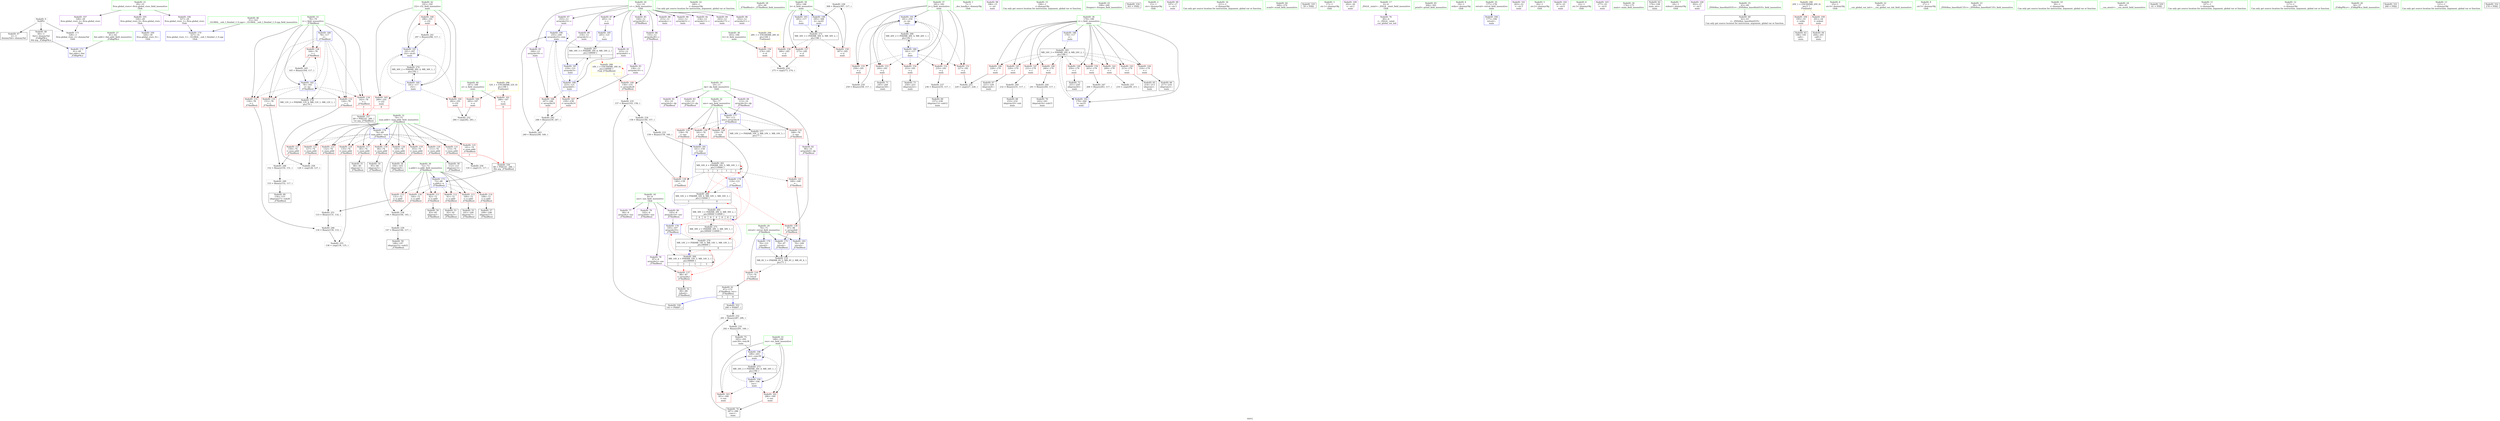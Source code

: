 digraph "SVFG" {
	label="SVFG";

	Node0x5579908708d0 [shape=record,color=grey,label="{NodeID: 0\nNullPtr}"];
	Node0x5579908708d0 -> Node0x557990880a80[style=solid];
	Node0x5579908708d0 -> Node0x557990881ba0[style=solid];
	Node0x5579908708d0 -> Node0x5579908890d0[style=solid];
	Node0x557990889850 [shape=record,color=blue,label="{NodeID: 180\n78\<--117\ni\<--\n_Z7findResii\n}"];
	Node0x557990889850 -> Node0x5579908870c0[style=dashed];
	Node0x557990889850 -> Node0x557990887190[style=dashed];
	Node0x557990889850 -> Node0x557990887260[style=dashed];
	Node0x557990889850 -> Node0x557990887330[style=dashed];
	Node0x557990889850 -> Node0x557990887400[style=dashed];
	Node0x557990889850 -> Node0x5579908899f0[style=dashed];
	Node0x557990889850 -> Node0x55799089f550[style=dashed];
	Node0x557990881460 [shape=record,color=purple,label="{NodeID: 97\n255\<--12\narrayidx23\<--c\nmain\n}"];
	Node0x557990881460 -> Node0x55799088a070[style=solid];
	Node0x55799087efa0 [shape=record,color=green,label="{NodeID: 14\n160\<--1\n\<--dummyObj\nCan only get source location for instruction, argument, global var or function.}"];
	Node0x55799089f050 [shape=record,color=black,label="{NodeID: 277\nMR_10V_2 = PHI(MR_10V_3, MR_10V_1, MR_10V_3, )\npts\{77 \}\n}"];
	Node0x557990884470 [shape=record,color=blue,label="{NodeID: 194\n189\<--194\nres\<--\nmain\n}"];
	Node0x557990884470 -> Node0x557990888920[style=dashed];
	Node0x557990884470 -> Node0x5579908889f0[style=dashed];
	Node0x557990884470 -> Node0x557990884610[style=dashed];
	Node0x557990884470 -> Node0x55799089dc20[style=dashed];
	Node0x557990881000 [shape=record,color=red,label="{NodeID: 111\n82\<--72\n\<--n.addr\n_Z7findResii\n}"];
	Node0x557990881000 -> Node0x557990881d70[style=solid];
	Node0x55799087fa80 [shape=record,color=green,label="{NodeID: 28\n65\<--66\n_Z7findResii\<--_Z7findResii_field_insensitive\n}"];
	Node0x557990886b10 [shape=record,color=red,label="{NodeID: 125\n141\<--74\n\<--num.addr\n_Z7findResii\n|{<s0>3}}"];
	Node0x557990886b10:s0 -> Node0x5579908b2060[style=solid,color=red];
	Node0x5579908805e0 [shape=record,color=green,label="{NodeID: 42\n191\<--192\ni32\<--i32_field_insensitive\nmain\n}"];
	Node0x5579908805e0 -> Node0x557990888ac0[style=solid];
	Node0x5579908805e0 -> Node0x557990888b90[style=solid];
	Node0x5579908805e0 -> Node0x557990888c60[style=solid];
	Node0x5579908805e0 -> Node0x557990884540[style=solid];
	Node0x5579908805e0 -> Node0x5579908846e0[style=solid];
	Node0x557990887670 [shape=record,color=red,label="{NodeID: 139\n140\<--139\n\<--\n_Z7findResii\n}"];
	Node0x557990887670 -> Node0x55799088da10[style=solid];
	Node0x557990882250 [shape=record,color=black,label="{NodeID: 56\n104\<--103\nidxprom9\<--\n_Z7findResii\n}"];
	Node0x55799088dd10 [shape=record,color=grey,label="{NodeID: 236\n308 = Binary(307, 117, )\n}"];
	Node0x55799088dd10 -> Node0x5579908847b0[style=solid];
	Node0x5579908881d0 [shape=record,color=red,label="{NodeID: 153\n244\<--181\n\<--j\nmain\n}"];
	Node0x5579908881d0 -> Node0x557990882e80[style=solid];
	Node0x557990882db0 [shape=record,color=black,label="{NodeID: 70\n242\<--241\nidxprom16\<--sub15\nmain\n}"];
	Node0x5579908b1d60 [shape=record,color=black,label="{NodeID: 333\n290 = PHI(67, )\n}"];
	Node0x5579908b1d60 -> Node0x55799088d710[style=solid];
	Node0x557990885aa0 [shape=record,color=grey,label="{NodeID: 250\n259 = Binary(258, 117, )\n}"];
	Node0x557990885aa0 -> Node0x55799088a140[style=solid];
	Node0x557990888d30 [shape=record,color=red,label="{NodeID: 167\n239\<--238\n\<--arrayidx14\nmain\n}"];
	Node0x557990888d30 -> Node0x55799088e610[style=solid];
	Node0x557990883910 [shape=record,color=purple,label="{NodeID: 84\n113\<--10\narrayidx14\<--dp\n_Z7findResii\n}"];
	Node0x557990883910 -> Node0x5579908895e0[style=solid];
	Node0x55799086fcc0 [shape=record,color=green,label="{NodeID: 1\n7\<--1\n__dso_handle\<--dummyObj\nGlob }"];
	Node0x55799089aef0 [shape=record,color=black,label="{NodeID: 264\nMR_39V_3 = PHI(MR_39V_4, MR_39V_2, )\npts\{90000 110000 \}\n|{|<s1>8|<s2>8|<s3>8|<s4>8|<s5>8|<s6>8|<s7>8}}"];
	Node0x55799089aef0 -> Node0x55799089e620[style=dashed];
	Node0x55799089aef0:s1 -> Node0x5579908874d0[style=dashed,color=red];
	Node0x55799089aef0:s2 -> Node0x5579908875a0[style=dashed,color=red];
	Node0x55799089aef0:s3 -> Node0x557990889510[style=dashed,color=red];
	Node0x55799089aef0:s4 -> Node0x5579908896b0[style=dashed,color=red];
	Node0x55799089aef0:s5 -> Node0x557990899ff0[style=dashed,color=red];
	Node0x55799089aef0:s6 -> Node0x55799089fa50[style=dashed,color=red];
	Node0x55799089aef0:s7 -> Node0x5579908a0760[style=dashed,color=red];
	Node0x557990889920 [shape=record,color=blue,label="{NodeID: 181\n161\<--159\n\<--rem\n_Z7findResii\n}"];
	Node0x557990889920 -> Node0x557990899ff0[style=dashed];
	Node0x557990881530 [shape=record,color=purple,label="{NodeID: 98\n196\<--15\n\<--.str\nmain\n}"];
	Node0x55799087f030 [shape=record,color=green,label="{NodeID: 15\n194\<--1\n\<--dummyObj\nCan only get source location for instruction, argument, global var or function.}"];
	Node0x55799089f550 [shape=record,color=black,label="{NodeID: 278\nMR_12V_2 = PHI(MR_12V_4, MR_12V_1, MR_12V_1, )\npts\{79 \}\n}"];
	Node0x557990884540 [shape=record,color=blue,label="{NodeID: 195\n191\<--117\ni32\<--\nmain\n}"];
	Node0x557990884540 -> Node0x557990888ac0[style=dashed];
	Node0x557990884540 -> Node0x557990888b90[style=dashed];
	Node0x557990884540 -> Node0x557990888c60[style=dashed];
	Node0x557990884540 -> Node0x5579908846e0[style=dashed];
	Node0x557990884540 -> Node0x55799089e120[style=dashed];
	Node0x5579908810d0 [shape=record,color=red,label="{NodeID: 112\n91\<--72\n\<--n.addr\n_Z7findResii\n}"];
	Node0x5579908810d0 -> Node0x557990881fe0[style=solid];
	Node0x55799087fb50 [shape=record,color=green,label="{NodeID: 29\n70\<--71\nretval\<--retval_field_insensitive\n_Z7findResii\n}"];
	Node0x55799087fb50 -> Node0x557990880f30[style=solid];
	Node0x55799087fb50 -> Node0x557990889440[style=solid];
	Node0x55799087fb50 -> Node0x557990889780[style=solid];
	Node0x55799087fb50 -> Node0x557990889ac0[style=solid];
	Node0x557990886be0 [shape=record,color=red,label="{NodeID: 126\n145\<--74\n\<--num.addr\n_Z7findResii\n}"];
	Node0x557990886be0 -> Node0x55799088e010[style=solid];
	Node0x5579908806b0 [shape=record,color=green,label="{NodeID: 43\n199\<--200\nfreopen\<--freopen_field_insensitive\n}"];
	Node0x557990887740 [shape=record,color=red,label="{NodeID: 140\n156\<--155\n\<--arrayidx28\n_Z7findResii\n}"];
	Node0x557990887740 -> Node0x55799088db90[style=solid];
	Node0x557990882320 [shape=record,color=black,label="{NodeID: 57\n109\<--108\nidxprom11\<--\n_Z7findResii\n}"];
	Node0x55799088de90 [shape=record,color=grey,label="{NodeID: 237\n236 = Binary(235, 117, )\n}"];
	Node0x55799088de90 -> Node0x557990882ce0[style=solid];
	Node0x5579908882a0 [shape=record,color=red,label="{NodeID: 154\n253\<--181\n\<--j\nmain\n}"];
	Node0x5579908882a0 -> Node0x557990883020[style=solid];
	Node0x557990882e80 [shape=record,color=black,label="{NodeID: 71\n245\<--244\nidxprom18\<--\nmain\n}"];
	Node0x5579908b1ec0 [shape=record,color=black,label="{NodeID: 334\n303 = PHI()\n}"];
	Node0x557990885c20 [shape=record,color=grey,label="{NodeID: 251\n133 = Binary(131, 132, )\n}"];
	Node0x557990885c20 -> Node0x5579908854a0[style=solid];
	Node0x557990888e00 [shape=record,color=red,label="{NodeID: 168\n247\<--246\n\<--arrayidx19\nmain\n}"];
	Node0x557990888e00 -> Node0x55799088e610[style=solid];
	Node0x5579908839e0 [shape=record,color=purple,label="{NodeID: 85\n149\<--12\narrayidx24\<--c\n_Z7findResii\n}"];
	Node0x557990878590 [shape=record,color=green,label="{NodeID: 2\n15\<--1\n.str\<--dummyObj\nGlob }"];
	Node0x55799089b420 [shape=record,color=black,label="{NodeID: 265\nMR_24V_3 = PHI(MR_24V_4, MR_24V_2, )\npts\{180 \}\n}"];
	Node0x55799089b420 -> Node0x5579908878e0[style=dashed];
	Node0x55799089b420 -> Node0x5579908879b0[style=dashed];
	Node0x55799089b420 -> Node0x557990887a80[style=dashed];
	Node0x55799089b420 -> Node0x557990887b50[style=dashed];
	Node0x55799089b420 -> Node0x557990887c20[style=dashed];
	Node0x55799089b420 -> Node0x557990887cf0[style=dashed];
	Node0x55799089b420 -> Node0x557990887dc0[style=dashed];
	Node0x55799089b420 -> Node0x557990887e90[style=dashed];
	Node0x55799089b420 -> Node0x557990887f60[style=dashed];
	Node0x55799089b420 -> Node0x5579908842d0[style=dashed];
	Node0x5579908899f0 [shape=record,color=blue,label="{NodeID: 182\n78\<--165\ni\<--inc\n_Z7findResii\n}"];
	Node0x5579908899f0 -> Node0x5579908870c0[style=dashed];
	Node0x5579908899f0 -> Node0x557990887190[style=dashed];
	Node0x5579908899f0 -> Node0x557990887260[style=dashed];
	Node0x5579908899f0 -> Node0x557990887330[style=dashed];
	Node0x5579908899f0 -> Node0x557990887400[style=dashed];
	Node0x5579908899f0 -> Node0x5579908899f0[style=dashed];
	Node0x5579908899f0 -> Node0x55799089f550[style=dashed];
	Node0x557990881600 [shape=record,color=purple,label="{NodeID: 99\n197\<--17\n\<--.str.1\nmain\n}"];
	Node0x55799087f0c0 [shape=record,color=green,label="{NodeID: 16\n211\<--1\n\<--dummyObj\nCan only get source location for instruction, argument, global var or function.}"];
	Node0x55799089fa50 [shape=record,color=black,label="{NodeID: 279\nMR_14V_2 = PHI(MR_14V_4, MR_14V_1, MR_14V_3, )\npts\{90000 \}\n|{<s0>3|<s1>8}}"];
	Node0x55799089fa50:s0 -> Node0x557990899af0[style=dashed,color=blue];
	Node0x55799089fa50:s1 -> Node0x55799089aef0[style=dashed,color=blue];
	Node0x557990884610 [shape=record,color=blue,label="{NodeID: 196\n189\<--293\nres\<--conv39\nmain\n}"];
	Node0x557990884610 -> Node0x557990888920[style=dashed];
	Node0x557990884610 -> Node0x5579908889f0[style=dashed];
	Node0x557990884610 -> Node0x557990884610[style=dashed];
	Node0x557990884610 -> Node0x55799089dc20[style=dashed];
	Node0x5579908811a0 [shape=record,color=red,label="{NodeID: 113\n100\<--72\n\<--n.addr\n_Z7findResii\n}"];
	Node0x5579908811a0 -> Node0x557990882180[style=solid];
	Node0x55799087fc20 [shape=record,color=green,label="{NodeID: 30\n72\<--73\nn.addr\<--n.addr_field_insensitive\n_Z7findResii\n}"];
	Node0x55799087fc20 -> Node0x557990881000[style=solid];
	Node0x55799087fc20 -> Node0x5579908810d0[style=solid];
	Node0x55799087fc20 -> Node0x5579908811a0[style=solid];
	Node0x55799087fc20 -> Node0x557990881270[style=solid];
	Node0x55799087fc20 -> Node0x5579908862f0[style=solid];
	Node0x55799087fc20 -> Node0x5579908863c0[style=solid];
	Node0x55799087fc20 -> Node0x5579908892a0[style=solid];
	Node0x557990886cb0 [shape=record,color=red,label="{NodeID: 127\n150\<--74\n\<--num.addr\n_Z7findResii\n}"];
	Node0x557990886cb0 -> Node0x5579908857a0[style=solid];
	Node0x557990880780 [shape=record,color=green,label="{NodeID: 44\n269\<--270\nscanf\<--scanf_field_insensitive\n}"];
	Node0x557990887810 [shape=record,color=red,label="{NodeID: 141\n169\<--168\n\<--\n_Z7findResii\n}"];
	Node0x557990887810 -> Node0x557990889ac0[style=solid];
	Node0x5579908823f0 [shape=record,color=black,label="{NodeID: 58\n112\<--111\nidxprom13\<--\n_Z7findResii\n}"];
	Node0x55799088e010 [shape=record,color=grey,label="{NodeID: 238\n146 = Binary(144, 145, )\n}"];
	Node0x55799088e010 -> Node0x55799088e190[style=solid];
	Node0x557990888370 [shape=record,color=red,label="{NodeID: 155\n258\<--181\n\<--j\nmain\n}"];
	Node0x557990888370 -> Node0x557990885aa0[style=solid];
	Node0x557990882f50 [shape=record,color=black,label="{NodeID: 72\n251\<--250\nidxprom20\<--\nmain\n}"];
	Node0x5579908b1f90 [shape=record,color=black,label="{NodeID: 335\n59 = PHI()\n}"];
	Node0x557990885da0 [shape=record,color=grey,label="{NodeID: 252\n284 = cmp(282, 283, )\n}"];
	Node0x557990888ed0 [shape=record,color=blue,label="{NodeID: 169\n326\<--30\nllvm.global_ctors_0\<--\nGlob }"];
	Node0x557990883ab0 [shape=record,color=purple,label="{NodeID: 86\n155\<--12\narrayidx28\<--c\n_Z7findResii\n}"];
	Node0x557990883ab0 -> Node0x557990887740[style=solid];
	Node0x5579908786b0 [shape=record,color=green,label="{NodeID: 3\n17\<--1\n.str.1\<--dummyObj\nGlob }"];
	Node0x55799089b920 [shape=record,color=black,label="{NodeID: 266\nMR_26V_2 = PHI(MR_26V_4, MR_26V_1, )\npts\{182 \}\n}"];
	Node0x55799089b920 -> Node0x557990889fa0[style=dashed];
	Node0x557990889ac0 [shape=record,color=blue,label="{NodeID: 183\n70\<--169\nretval\<--\n_Z7findResii\n}"];
	Node0x557990889ac0 -> Node0x55799089eb50[style=dashed];
	Node0x5579908816d0 [shape=record,color=purple,label="{NodeID: 100\n202\<--20\n\<--.str.2\nmain\n}"];
	Node0x55799087f190 [shape=record,color=green,label="{NodeID: 17\n4\<--6\n_ZStL8__ioinit\<--_ZStL8__ioinit_field_insensitive\nGlob }"];
	Node0x55799087f190 -> Node0x557990883290[style=solid];
	Node0x5579908a0760 [shape=record,color=black,label="{NodeID: 280\nMR_16V_2 = PHI(MR_16V_4, MR_16V_1, MR_16V_3, )\npts\{110000 \}\n|{<s0>3|<s1>8}}"];
	Node0x5579908a0760:s0 -> Node0x557990889920[style=dashed,color=blue];
	Node0x5579908a0760:s1 -> Node0x55799089aef0[style=dashed,color=blue];
	Node0x5579908846e0 [shape=record,color=blue,label="{NodeID: 197\n191\<--297\ni32\<--inc41\nmain\n}"];
	Node0x5579908846e0 -> Node0x557990888ac0[style=dashed];
	Node0x5579908846e0 -> Node0x557990888b90[style=dashed];
	Node0x5579908846e0 -> Node0x557990888c60[style=dashed];
	Node0x5579908846e0 -> Node0x5579908846e0[style=dashed];
	Node0x5579908846e0 -> Node0x55799089e120[style=dashed];
	Node0x557990881270 [shape=record,color=red,label="{NodeID: 114\n108\<--72\n\<--n.addr\n_Z7findResii\n}"];
	Node0x557990881270 -> Node0x557990882320[style=solid];
	Node0x55799087fcf0 [shape=record,color=green,label="{NodeID: 31\n74\<--75\nnum.addr\<--num.addr_field_insensitive\n_Z7findResii\n}"];
	Node0x55799087fcf0 -> Node0x557990886490[style=solid];
	Node0x55799087fcf0 -> Node0x557990886560[style=solid];
	Node0x55799087fcf0 -> Node0x557990886630[style=solid];
	Node0x55799087fcf0 -> Node0x557990886700[style=solid];
	Node0x55799087fcf0 -> Node0x5579908867d0[style=solid];
	Node0x55799087fcf0 -> Node0x5579908868a0[style=solid];
	Node0x55799087fcf0 -> Node0x557990886970[style=solid];
	Node0x55799087fcf0 -> Node0x557990886a40[style=solid];
	Node0x55799087fcf0 -> Node0x557990886b10[style=solid];
	Node0x55799087fcf0 -> Node0x557990886be0[style=solid];
	Node0x55799087fcf0 -> Node0x557990886cb0[style=solid];
	Node0x55799087fcf0 -> Node0x557990889370[style=solid];
	Node0x5579908a1e50 [shape=record,color=yellow,style=double,label="{NodeID: 294\n28V_1 = ENCHI(MR_28V_0)\npts\{184 \}\nFun[main]}"];
	Node0x5579908a1e50 -> Node0x557990888440[style=dashed];
	Node0x557990886d80 [shape=record,color=red,label="{NodeID: 128\n119\<--76\n\<--ans\n_Z7findResii\n}"];
	Node0x557990886d80 -> Node0x5579908896b0[style=solid];
	Node0x557990880880 [shape=record,color=green,label="{NodeID: 45\n304\<--305\nprintf\<--printf_field_insensitive\n}"];
	Node0x5579908878e0 [shape=record,color=red,label="{NodeID: 142\n209\<--179\n\<--i\nmain\n}"];
	Node0x5579908878e0 -> Node0x557990890ca0[style=solid];
	Node0x5579908824c0 [shape=record,color=black,label="{NodeID: 59\n148\<--147\nidxprom23\<--sub22\n_Z7findResii\n}"];
	Node0x55799088e190 [shape=record,color=grey,label="{NodeID: 239\n147 = Binary(146, 117, )\n}"];
	Node0x55799088e190 -> Node0x5579908824c0[style=solid];
	Node0x557990888440 [shape=record,color=red,label="{NodeID: 156\n274\<--183\n\<--tt\nmain\n}"];
	Node0x557990888440 -> Node0x5579908860a0[style=solid];
	Node0x557990883020 [shape=record,color=black,label="{NodeID: 73\n254\<--253\nidxprom22\<--\nmain\n}"];
	Node0x5579908b2060 [shape=record,color=black,label="{NodeID: 336\n68 = PHI(141, 288, )\n0th arg _Z7findResii }"];
	Node0x5579908b2060 -> Node0x5579908892a0[style=solid];
	Node0x557990885f20 [shape=record,color=grey,label="{NodeID: 253\n229 = cmp(227, 228, )\n}"];
	Node0x557990888fd0 [shape=record,color=blue,label="{NodeID: 170\n327\<--31\nllvm.global_ctors_1\<--_GLOBAL__sub_I_Dembel_2_0.cpp\nGlob }"];
	Node0x557990883b80 [shape=record,color=purple,label="{NodeID: 87\n205\<--12\n\<--c\nmain\n}"];
	Node0x557990883b80 -> Node0x557990889c60[style=solid];
	Node0x55799086f8d0 [shape=record,color=green,label="{NodeID: 4\n19\<--1\nstdin\<--dummyObj\nGlob }"];
	Node0x55799089be20 [shape=record,color=black,label="{NodeID: 267\nMR_18V_3 = PHI(MR_18V_6, MR_18V_2, )\npts\{140000 \}\n|{|<s1>8}}"];
	Node0x55799089be20 -> Node0x557990889e00[style=dashed];
	Node0x55799089be20:s1 -> Node0x5579908a19c0[style=dashed,color=red];
	Node0x557990889b90 [shape=record,color=blue,label="{NodeID: 184\n177\<--194\nretval\<--\nmain\n}"];
	Node0x5579908817a0 [shape=record,color=purple,label="{NodeID: 101\n203\<--22\n\<--.str.3\nmain\n}"];
	Node0x55799087f260 [shape=record,color=green,label="{NodeID: 18\n8\<--9\nuse\<--use_field_insensitive\nGlob }"];
	Node0x55799087f260 -> Node0x557990883360[style=solid];
	Node0x55799087f260 -> Node0x557990883430[style=solid];
	Node0x55799087f260 -> Node0x557990883500[style=solid];
	Node0x55799087f260 -> Node0x5579908835d0[style=solid];
	Node0x5579908847b0 [shape=record,color=blue,label="{NodeID: 198\n185\<--308\nii\<--inc45\nmain\n}"];
	Node0x5579908847b0 -> Node0x55799089d720[style=dashed];
	Node0x5579908862f0 [shape=record,color=red,label="{NodeID: 115\n131\<--72\n\<--n.addr\n_Z7findResii\n}"];
	Node0x5579908862f0 -> Node0x557990885c20[style=solid];
	Node0x55799087fdc0 [shape=record,color=green,label="{NodeID: 32\n76\<--77\nans\<--ans_field_insensitive\n_Z7findResii\n}"];
	Node0x55799087fdc0 -> Node0x557990886d80[style=solid];
	Node0x55799087fdc0 -> Node0x557990886e50[style=solid];
	Node0x55799087fdc0 -> Node0x557990886f20[style=solid];
	Node0x55799087fdc0 -> Node0x557990886ff0[style=solid];
	Node0x55799087fdc0 -> Node0x5579908895e0[style=solid];
	Node0x557990886e50 [shape=record,color=red,label="{NodeID: 129\n139\<--76\n\<--ans\n_Z7findResii\n}"];
	Node0x557990886e50 -> Node0x557990887670[style=solid];
	Node0x557990880980 [shape=record,color=green,label="{NodeID: 46\n31\<--322\n_GLOBAL__sub_I_Dembel_2_0.cpp\<--_GLOBAL__sub_I_Dembel_2_0.cpp_field_insensitive\n}"];
	Node0x557990880980 -> Node0x557990888fd0[style=solid];
	Node0x5579908879b0 [shape=record,color=red,label="{NodeID: 143\n213\<--179\n\<--i\nmain\n}"];
	Node0x5579908879b0 -> Node0x5579908829a0[style=solid];
	Node0x557990882590 [shape=record,color=black,label="{NodeID: 60\n154\<--153\nidxprom27\<--sub26\n_Z7findResii\n}"];
	Node0x55799088e310 [shape=record,color=grey,label="{NodeID: 240\n232 = Binary(231, 117, )\n}"];
	Node0x55799088e310 -> Node0x557990882c10[style=solid];
	Node0x557990888510 [shape=record,color=red,label="{NodeID: 157\n273\<--185\n\<--ii\nmain\n}"];
	Node0x557990888510 -> Node0x5579908860a0[style=solid];
	Node0x5579908830f0 [shape=record,color=black,label="{NodeID: 74\n287\<--286\nconv\<--\nmain\n}"];
	Node0x5579908830f0 -> Node0x55799088d710[style=solid];
	Node0x5579908b22d0 [shape=record,color=black,label="{NodeID: 337\n69 = PHI(142, 289, )\n1st arg _Z7findResii }"];
	Node0x5579908b22d0 -> Node0x557990889370[style=solid];
	Node0x5579908860a0 [shape=record,color=grey,label="{NodeID: 254\n275 = cmp(273, 274, )\n}"];
	Node0x5579908890d0 [shape=record,color=blue, style = dotted,label="{NodeID: 171\n328\<--3\nllvm.global_ctors_2\<--dummyVal\nGlob }"];
	Node0x557990883c50 [shape=record,color=purple,label="{NodeID: 88\n215\<--12\narrayidx\<--c\nmain\n}"];
	Node0x55799086f960 [shape=record,color=green,label="{NodeID: 5\n20\<--1\n.str.2\<--dummyObj\nGlob }"];
	Node0x557990889c60 [shape=record,color=blue,label="{NodeID: 185\n205\<--121\n\<--\nmain\n}"];
	Node0x557990889c60 -> Node0x55799089be20[style=dashed];
	Node0x557990881870 [shape=record,color=purple,label="{NodeID: 102\n267\<--25\n\<--.str.4\nmain\n}"];
	Node0x55799087f330 [shape=record,color=green,label="{NodeID: 19\n10\<--11\ndp\<--dp_field_insensitive\nGlob }"];
	Node0x55799087f330 -> Node0x5579908836a0[style=solid];
	Node0x55799087f330 -> Node0x557990883770[style=solid];
	Node0x55799087f330 -> Node0x557990883840[style=solid];
	Node0x55799087f330 -> Node0x557990883910[style=solid];
	Node0x5579908863c0 [shape=record,color=red,label="{NodeID: 116\n144\<--72\n\<--n.addr\n_Z7findResii\n}"];
	Node0x5579908863c0 -> Node0x55799088e010[style=solid];
	Node0x55799087fe90 [shape=record,color=green,label="{NodeID: 33\n78\<--79\ni\<--i_field_insensitive\n_Z7findResii\n}"];
	Node0x55799087fe90 -> Node0x5579908870c0[style=solid];
	Node0x55799087fe90 -> Node0x557990887190[style=solid];
	Node0x55799087fe90 -> Node0x557990887260[style=solid];
	Node0x55799087fe90 -> Node0x557990887330[style=solid];
	Node0x55799087fe90 -> Node0x557990887400[style=solid];
	Node0x55799087fe90 -> Node0x557990889850[style=solid];
	Node0x55799087fe90 -> Node0x5579908899f0[style=solid];
	Node0x5579908a2010 [shape=record,color=yellow,style=double,label="{NodeID: 296\n32V_1 = ENCHI(MR_32V_0)\npts\{188 \}\nFun[main]}"];
	Node0x5579908a2010 -> Node0x557990888780[style=dashed];
	Node0x5579908a2010 -> Node0x557990888850[style=dashed];
	Node0x557990886f20 [shape=record,color=red,label="{NodeID: 130\n161\<--76\n\<--ans\n_Z7findResii\n}"];
	Node0x557990886f20 -> Node0x557990889920[style=solid];
	Node0x557990880a80 [shape=record,color=black,label="{NodeID: 47\n2\<--3\ndummyVal\<--dummyVal\n}"];
	Node0x557990887a80 [shape=record,color=red,label="{NodeID: 144\n216\<--179\n\<--i\nmain\n}"];
	Node0x557990887a80 -> Node0x557990882a70[style=solid];
	Node0x557990882660 [shape=record,color=black,label="{NodeID: 61\n67\<--172\n_Z7findResii_ret\<--\n_Z7findResii\n|{<s0>3|<s1>8}}"];
	Node0x557990882660:s0 -> Node0x5579908b19d0[style=solid,color=blue];
	Node0x557990882660:s1 -> Node0x5579908b1d60[style=solid,color=blue];
	Node0x55799088e490 [shape=record,color=grey,label="{NodeID: 241\n297 = Binary(296, 117, )\n}"];
	Node0x55799088e490 -> Node0x5579908846e0[style=solid];
	Node0x5579908885e0 [shape=record,color=red,label="{NodeID: 158\n300\<--185\n\<--ii\nmain\n}"];
	Node0x5579908831c0 [shape=record,color=black,label="{NodeID: 75\n293\<--292\nconv39\<--rem38\nmain\n}"];
	Node0x5579908831c0 -> Node0x557990884610[style=solid];
	Node0x557990886220 [shape=record,color=grey,label="{NodeID: 255\n136 = cmp(134, 135, )\n}"];
	Node0x5579908891d0 [shape=record,color=blue,label="{NodeID: 172\n61\<--60\nfmt.addr\<--fmt\n_Z3dbgPKcz\n}"];
	Node0x557990883d20 [shape=record,color=purple,label="{NodeID: 89\n218\<--12\narrayidx3\<--c\nmain\n}"];
	Node0x557990883d20 -> Node0x557990889e00[style=solid];
	Node0x55799087e6b0 [shape=record,color=green,label="{NodeID: 6\n22\<--1\n.str.3\<--dummyObj\nGlob }"];
	Node0x557990889d30 [shape=record,color=blue,label="{NodeID: 186\n179\<--117\ni\<--\nmain\n}"];
	Node0x557990889d30 -> Node0x55799089b420[style=dashed];
	Node0x557990881940 [shape=record,color=purple,label="{NodeID: 103\n277\<--25\n\<--.str.4\nmain\n}"];
	Node0x55799087f400 [shape=record,color=green,label="{NodeID: 20\n12\<--14\nc\<--c_field_insensitive\nGlob }"];
	Node0x55799087f400 -> Node0x5579908839e0[style=solid];
	Node0x55799087f400 -> Node0x557990883ab0[style=solid];
	Node0x55799087f400 -> Node0x557990883b80[style=solid];
	Node0x55799087f400 -> Node0x557990883c50[style=solid];
	Node0x55799087f400 -> Node0x557990883d20[style=solid];
	Node0x55799087f400 -> Node0x557990883df0[style=solid];
	Node0x55799087f400 -> Node0x557990883ec0[style=solid];
	Node0x55799087f400 -> Node0x557990883f90[style=solid];
	Node0x55799087f400 -> Node0x557990884060[style=solid];
	Node0x55799087f400 -> Node0x557990884130[style=solid];
	Node0x55799087f400 -> Node0x557990884200[style=solid];
	Node0x55799087f400 -> Node0x557990881390[style=solid];
	Node0x55799087f400 -> Node0x557990881460[style=solid];
	Node0x557990886490 [shape=record,color=red,label="{NodeID: 117\n85\<--74\n\<--num.addr\n_Z7findResii\n}"];
	Node0x557990886490 -> Node0x557990881e40[style=solid];
	Node0x55799087ff60 [shape=record,color=green,label="{NodeID: 34\n174\<--175\nmain\<--main_field_insensitive\n}"];
	Node0x557990886ff0 [shape=record,color=red,label="{NodeID: 131\n168\<--76\n\<--ans\n_Z7findResii\n}"];
	Node0x557990886ff0 -> Node0x557990887810[style=solid];
	Node0x557990881ba0 [shape=record,color=black,label="{NodeID: 48\n60\<--3\nfmt\<--dummyVal\n_Z3dbgPKcz\n0th arg _Z3dbgPKcz }"];
	Node0x557990881ba0 -> Node0x5579908891d0[style=solid];
	Node0x557990887b50 [shape=record,color=red,label="{NodeID: 145\n220\<--179\n\<--i\nmain\n}"];
	Node0x557990887b50 -> Node0x557990882b40[style=solid];
	Node0x557990882730 [shape=record,color=black,label="{NodeID: 62\n176\<--194\nmain_ret\<--\nmain\n}"];
	Node0x55799088e610 [shape=record,color=grey,label="{NodeID: 242\n248 = Binary(239, 247, )\n}"];
	Node0x55799088e610 -> Node0x55799088e790[style=solid];
	Node0x5579908886b0 [shape=record,color=red,label="{NodeID: 159\n307\<--185\n\<--ii\nmain\n}"];
	Node0x5579908886b0 -> Node0x55799088dd10[style=solid];
	Node0x557990883290 [shape=record,color=purple,label="{NodeID: 76\n40\<--4\n\<--_ZStL8__ioinit\n__cxx_global_var_init\n}"];
	Node0x557990890b20 [shape=record,color=grey,label="{NodeID: 256\n116 = cmp(115, 117, )\n}"];
	Node0x5579908892a0 [shape=record,color=blue,label="{NodeID: 173\n72\<--68\nn.addr\<--n\n_Z7findResii\n}"];
	Node0x5579908892a0 -> Node0x557990881000[style=dashed];
	Node0x5579908892a0 -> Node0x5579908810d0[style=dashed];
	Node0x5579908892a0 -> Node0x5579908811a0[style=dashed];
	Node0x5579908892a0 -> Node0x557990881270[style=dashed];
	Node0x5579908892a0 -> Node0x5579908862f0[style=dashed];
	Node0x5579908892a0 -> Node0x5579908863c0[style=dashed];
	Node0x557990883df0 [shape=record,color=purple,label="{NodeID: 90\n222\<--12\narrayidx5\<--c\nmain\n}"];
	Node0x55799087e740 [shape=record,color=green,label="{NodeID: 7\n24\<--1\nstdout\<--dummyObj\nGlob }"];
	Node0x557990889e00 [shape=record,color=blue,label="{NodeID: 187\n218\<--121\narrayidx3\<--\nmain\n}"];
	Node0x557990889e00 -> Node0x557990889ed0[style=dashed];
	Node0x557990881a10 [shape=record,color=purple,label="{NodeID: 104\n302\<--27\n\<--.str.5\nmain\n}"];
	Node0x55799087f4d0 [shape=record,color=green,label="{NodeID: 21\n29\<--33\nllvm.global_ctors\<--llvm.global_ctors_field_insensitive\nGlob }"];
	Node0x55799087f4d0 -> Node0x557990881ae0[style=solid];
	Node0x55799087f4d0 -> Node0x557990880b90[style=solid];
	Node0x55799087f4d0 -> Node0x557990880c90[style=solid];
	Node0x557990886560 [shape=record,color=red,label="{NodeID: 118\n94\<--74\n\<--num.addr\n_Z7findResii\n}"];
	Node0x557990886560 -> Node0x5579908820b0[style=solid];
	Node0x557990880030 [shape=record,color=green,label="{NodeID: 35\n177\<--178\nretval\<--retval_field_insensitive\nmain\n}"];
	Node0x557990880030 -> Node0x557990889b90[style=solid];
	Node0x5579908870c0 [shape=record,color=red,label="{NodeID: 132\n126\<--78\n\<--i\n_Z7findResii\n}"];
	Node0x5579908870c0 -> Node0x557990890e20[style=solid];
	Node0x557990881c70 [shape=record,color=black,label="{NodeID: 49\n42\<--43\n\<--_ZNSt8ios_base4InitD1Ev\nCan only get source location for instruction, argument, global var or function.}"];
	Node0x557990887c20 [shape=record,color=red,label="{NodeID: 146\n228\<--179\n\<--i\nmain\n}"];
	Node0x557990887c20 -> Node0x557990885f20[style=solid];
	Node0x557990882800 [shape=record,color=black,label="{NodeID: 63\n198\<--195\ncall\<--\nmain\n}"];
	Node0x55799088e790 [shape=record,color=grey,label="{NodeID: 243\n249 = Binary(248, 160, )\n}"];
	Node0x55799088e790 -> Node0x55799088a070[style=solid];
	Node0x557990888780 [shape=record,color=red,label="{NodeID: 160\n283\<--187\n\<--n\nmain\n}"];
	Node0x557990888780 -> Node0x557990885da0[style=solid];
	Node0x557990883360 [shape=record,color=purple,label="{NodeID: 77\n84\<--8\narrayidx\<--use\n_Z7findResii\n}"];
	Node0x557990890ca0 [shape=record,color=grey,label="{NodeID: 257\n210 = cmp(209, 211, )\n}"];
	Node0x557990889370 [shape=record,color=blue,label="{NodeID: 174\n74\<--69\nnum.addr\<--num\n_Z7findResii\n}"];
	Node0x557990889370 -> Node0x557990886490[style=dashed];
	Node0x557990889370 -> Node0x557990886560[style=dashed];
	Node0x557990889370 -> Node0x557990886630[style=dashed];
	Node0x557990889370 -> Node0x557990886700[style=dashed];
	Node0x557990889370 -> Node0x5579908867d0[style=dashed];
	Node0x557990889370 -> Node0x5579908868a0[style=dashed];
	Node0x557990889370 -> Node0x557990886970[style=dashed];
	Node0x557990889370 -> Node0x557990886a40[style=dashed];
	Node0x557990889370 -> Node0x557990886b10[style=dashed];
	Node0x557990889370 -> Node0x557990886be0[style=dashed];
	Node0x557990889370 -> Node0x557990886cb0[style=dashed];
	Node0x557990883ec0 [shape=record,color=purple,label="{NodeID: 91\n223\<--12\narrayidx6\<--c\nmain\n}"];
	Node0x557990883ec0 -> Node0x557990889ed0[style=solid];
	Node0x557990870a20 [shape=record,color=green,label="{NodeID: 8\n25\<--1\n.str.4\<--dummyObj\nGlob }"];
	Node0x557990889ed0 [shape=record,color=blue,label="{NodeID: 188\n223\<--121\narrayidx6\<--\nmain\n}"];
	Node0x557990889ed0 -> Node0x557990888d30[style=dashed];
	Node0x557990889ed0 -> Node0x557990888e00[style=dashed];
	Node0x557990889ed0 -> Node0x55799088a070[style=dashed];
	Node0x557990889ed0 -> Node0x55799089be20[style=dashed];
	Node0x557990881ae0 [shape=record,color=purple,label="{NodeID: 105\n326\<--29\nllvm.global_ctors_0\<--llvm.global_ctors\nGlob }"];
	Node0x557990881ae0 -> Node0x557990888ed0[style=solid];
	Node0x55799087f5a0 [shape=record,color=green,label="{NodeID: 22\n34\<--35\n__cxx_global_var_init\<--__cxx_global_var_init_field_insensitive\n}"];
	Node0x557990886630 [shape=record,color=red,label="{NodeID: 119\n103\<--74\n\<--num.addr\n_Z7findResii\n}"];
	Node0x557990886630 -> Node0x557990882250[style=solid];
	Node0x557990880100 [shape=record,color=green,label="{NodeID: 36\n179\<--180\ni\<--i_field_insensitive\nmain\n}"];
	Node0x557990880100 -> Node0x5579908878e0[style=solid];
	Node0x557990880100 -> Node0x5579908879b0[style=solid];
	Node0x557990880100 -> Node0x557990887a80[style=solid];
	Node0x557990880100 -> Node0x557990887b50[style=solid];
	Node0x557990880100 -> Node0x557990887c20[style=solid];
	Node0x557990880100 -> Node0x557990887cf0[style=solid];
	Node0x557990880100 -> Node0x557990887dc0[style=solid];
	Node0x557990880100 -> Node0x557990887e90[style=solid];
	Node0x557990880100 -> Node0x557990887f60[style=solid];
	Node0x557990880100 -> Node0x557990889d30[style=solid];
	Node0x557990880100 -> Node0x5579908842d0[style=solid];
	Node0x557990887190 [shape=record,color=red,label="{NodeID: 133\n130\<--78\n\<--i\n_Z7findResii\n}"];
	Node0x557990887190 -> Node0x5579908854a0[style=solid];
	Node0x557990881d70 [shape=record,color=black,label="{NodeID: 50\n83\<--82\nidxprom\<--\n_Z7findResii\n}"];
	Node0x557990887cf0 [shape=record,color=red,label="{NodeID: 147\n231\<--179\n\<--i\nmain\n}"];
	Node0x557990887cf0 -> Node0x55799088e310[style=solid];
	Node0x5579908828d0 [shape=record,color=black,label="{NodeID: 64\n204\<--201\ncall1\<--\nmain\n}"];
	Node0x55799088e910 [shape=record,color=grey,label="{NodeID: 244\n241 = Binary(240, 117, )\n}"];
	Node0x55799088e910 -> Node0x557990882db0[style=solid];
	Node0x557990888850 [shape=record,color=red,label="{NodeID: 161\n288\<--187\n\<--n\nmain\n|{<s0>8}}"];
	Node0x557990888850:s0 -> Node0x5579908b2060[style=solid,color=red];
	Node0x557990883430 [shape=record,color=purple,label="{NodeID: 78\n87\<--8\narrayidx2\<--use\n_Z7findResii\n}"];
	Node0x557990883430 -> Node0x5579908874d0[style=solid];
	Node0x557990890e20 [shape=record,color=grey,label="{NodeID: 258\n128 = cmp(126, 127, )\n}"];
	Node0x557990889440 [shape=record,color=blue,label="{NodeID: 175\n70\<--97\nretval\<--\n_Z7findResii\n}"];
	Node0x557990889440 -> Node0x55799089eb50[style=dashed];
	Node0x557990883f90 [shape=record,color=purple,label="{NodeID: 92\n234\<--12\narrayidx11\<--c\nmain\n}"];
	Node0x557990870ab0 [shape=record,color=green,label="{NodeID: 9\n27\<--1\n.str.5\<--dummyObj\nGlob }"];
	Node0x55799089d720 [shape=record,color=black,label="{NodeID: 272\nMR_30V_3 = PHI(MR_30V_4, MR_30V_2, )\npts\{186 \}\n}"];
	Node0x55799089d720 -> Node0x557990888510[style=dashed];
	Node0x55799089d720 -> Node0x5579908885e0[style=dashed];
	Node0x55799089d720 -> Node0x5579908886b0[style=dashed];
	Node0x55799089d720 -> Node0x5579908847b0[style=dashed];
	Node0x557990889fa0 [shape=record,color=blue,label="{NodeID: 189\n181\<--117\nj\<--\nmain\n}"];
	Node0x557990889fa0 -> Node0x557990888030[style=dashed];
	Node0x557990889fa0 -> Node0x557990888100[style=dashed];
	Node0x557990889fa0 -> Node0x5579908881d0[style=dashed];
	Node0x557990889fa0 -> Node0x5579908882a0[style=dashed];
	Node0x557990889fa0 -> Node0x557990888370[style=dashed];
	Node0x557990889fa0 -> Node0x55799088a140[style=dashed];
	Node0x557990889fa0 -> Node0x55799089b920[style=dashed];
	Node0x557990880b90 [shape=record,color=purple,label="{NodeID: 106\n327\<--29\nllvm.global_ctors_1\<--llvm.global_ctors\nGlob }"];
	Node0x557990880b90 -> Node0x557990888fd0[style=solid];
	Node0x55799087f670 [shape=record,color=green,label="{NodeID: 23\n38\<--39\n_ZNSt8ios_base4InitC1Ev\<--_ZNSt8ios_base4InitC1Ev_field_insensitive\n}"];
	Node0x557990886700 [shape=record,color=red,label="{NodeID: 120\n111\<--74\n\<--num.addr\n_Z7findResii\n}"];
	Node0x557990886700 -> Node0x5579908823f0[style=solid];
	Node0x5579908801d0 [shape=record,color=green,label="{NodeID: 37\n181\<--182\nj\<--j_field_insensitive\nmain\n}"];
	Node0x5579908801d0 -> Node0x557990888030[style=solid];
	Node0x5579908801d0 -> Node0x557990888100[style=solid];
	Node0x5579908801d0 -> Node0x5579908881d0[style=solid];
	Node0x5579908801d0 -> Node0x5579908882a0[style=solid];
	Node0x5579908801d0 -> Node0x557990888370[style=solid];
	Node0x5579908801d0 -> Node0x557990889fa0[style=solid];
	Node0x5579908801d0 -> Node0x55799088a140[style=solid];
	Node0x557990887260 [shape=record,color=red,label="{NodeID: 134\n142\<--78\n\<--i\n_Z7findResii\n|{<s0>3}}"];
	Node0x557990887260:s0 -> Node0x5579908b22d0[style=solid,color=red];
	Node0x557990881e40 [shape=record,color=black,label="{NodeID: 51\n86\<--85\nidxprom1\<--\n_Z7findResii\n}"];
	Node0x55799088d590 [shape=record,color=grey,label="{NodeID: 231\n292 = Binary(291, 160, )\n}"];
	Node0x55799088d590 -> Node0x5579908831c0[style=solid];
	Node0x557990887dc0 [shape=record,color=red,label="{NodeID: 148\n240\<--179\n\<--i\nmain\n}"];
	Node0x557990887dc0 -> Node0x55799088e910[style=solid];
	Node0x5579908829a0 [shape=record,color=black,label="{NodeID: 65\n214\<--213\nidxprom\<--\nmain\n}"];
	Node0x557990885320 [shape=record,color=grey,label="{NodeID: 245\n165 = Binary(164, 117, )\n}"];
	Node0x557990885320 -> Node0x5579908899f0[style=solid];
	Node0x557990888920 [shape=record,color=red,label="{NodeID: 162\n286\<--189\n\<--res\nmain\n}"];
	Node0x557990888920 -> Node0x5579908830f0[style=solid];
	Node0x557990883500 [shape=record,color=purple,label="{NodeID: 79\n102\<--8\narrayidx8\<--use\n_Z7findResii\n}"];
	Node0x557990889510 [shape=record,color=blue,label="{NodeID: 176\n105\<--107\narrayidx10\<--\n_Z7findResii\n}"];
	Node0x557990889510 -> Node0x557990899af0[style=dashed];
	Node0x557990889510 -> Node0x55799089fa50[style=dashed];
	Node0x557990884060 [shape=record,color=purple,label="{NodeID: 93\n238\<--12\narrayidx14\<--c\nmain\n}"];
	Node0x557990884060 -> Node0x557990888d30[style=solid];
	Node0x55799086fa80 [shape=record,color=green,label="{NodeID: 10\n30\<--1\n\<--dummyObj\nCan only get source location for instruction, argument, global var or function.}"];
	Node0x55799089dc20 [shape=record,color=black,label="{NodeID: 273\nMR_34V_2 = PHI(MR_34V_4, MR_34V_1, )\npts\{190 \}\n}"];
	Node0x55799089dc20 -> Node0x557990884470[style=dashed];
	Node0x55799088a070 [shape=record,color=blue,label="{NodeID: 190\n255\<--249\narrayidx23\<--rem\nmain\n}"];
	Node0x55799088a070 -> Node0x557990888d30[style=dashed];
	Node0x55799088a070 -> Node0x557990888e00[style=dashed];
	Node0x55799088a070 -> Node0x55799088a070[style=dashed];
	Node0x55799088a070 -> Node0x55799089be20[style=dashed];
	Node0x557990880c90 [shape=record,color=purple,label="{NodeID: 107\n328\<--29\nllvm.global_ctors_2\<--llvm.global_ctors\nGlob }"];
	Node0x557990880c90 -> Node0x5579908890d0[style=solid];
	Node0x55799087f740 [shape=record,color=green,label="{NodeID: 24\n44\<--45\n__cxa_atexit\<--__cxa_atexit_field_insensitive\n}"];
	Node0x5579908867d0 [shape=record,color=red,label="{NodeID: 121\n115\<--74\n\<--num.addr\n_Z7findResii\n}"];
	Node0x5579908867d0 -> Node0x557990890b20[style=solid];
	Node0x5579908802a0 [shape=record,color=green,label="{NodeID: 38\n183\<--184\ntt\<--tt_field_insensitive\nmain\n}"];
	Node0x5579908802a0 -> Node0x557990888440[style=solid];
	Node0x557990887330 [shape=record,color=red,label="{NodeID: 135\n151\<--78\n\<--i\n_Z7findResii\n}"];
	Node0x557990887330 -> Node0x5579908857a0[style=solid];
	Node0x557990881f10 [shape=record,color=black,label="{NodeID: 52\n89\<--88\ntobool\<--\n_Z7findResii\n}"];
	Node0x55799088d710 [shape=record,color=grey,label="{NodeID: 232\n291 = Binary(287, 290, )\n}"];
	Node0x55799088d710 -> Node0x55799088d590[style=solid];
	Node0x557990887e90 [shape=record,color=red,label="{NodeID: 149\n250\<--179\n\<--i\nmain\n}"];
	Node0x557990887e90 -> Node0x557990882f50[style=solid];
	Node0x557990882a70 [shape=record,color=black,label="{NodeID: 66\n217\<--216\nidxprom2\<--\nmain\n}"];
	Node0x55799059f650 [shape=record,color=black,label="{NodeID: 329\n41 = PHI()\n}"];
	Node0x5579908854a0 [shape=record,color=grey,label="{NodeID: 246\n134 = Binary(130, 133, )\n}"];
	Node0x5579908854a0 -> Node0x557990886220[style=solid];
	Node0x5579908889f0 [shape=record,color=red,label="{NodeID: 163\n301\<--189\n\<--res\nmain\n}"];
	Node0x5579908835d0 [shape=record,color=purple,label="{NodeID: 80\n105\<--8\narrayidx10\<--use\n_Z7findResii\n}"];
	Node0x5579908835d0 -> Node0x557990889510[style=solid];
	Node0x557990899af0 [shape=record,color=black,label="{NodeID: 260\nMR_14V_4 = PHI(MR_14V_5, MR_14V_3, )\npts\{90000 \}\n|{|<s2>3|<s3>3|<s4>3}}"];
	Node0x557990899af0 -> Node0x557990899af0[style=dashed];
	Node0x557990899af0 -> Node0x55799089fa50[style=dashed];
	Node0x557990899af0:s2 -> Node0x5579908874d0[style=dashed,color=red];
	Node0x557990899af0:s3 -> Node0x557990889510[style=dashed,color=red];
	Node0x557990899af0:s4 -> Node0x55799089fa50[style=dashed,color=red];
	Node0x5579908895e0 [shape=record,color=blue,label="{NodeID: 177\n76\<--113\nans\<--arrayidx14\n_Z7findResii\n}"];
	Node0x5579908895e0 -> Node0x557990886d80[style=dashed];
	Node0x5579908895e0 -> Node0x557990886e50[style=dashed];
	Node0x5579908895e0 -> Node0x557990886f20[style=dashed];
	Node0x5579908895e0 -> Node0x557990886ff0[style=dashed];
	Node0x5579908895e0 -> Node0x55799089f050[style=dashed];
	Node0x557990884130 [shape=record,color=purple,label="{NodeID: 94\n243\<--12\narrayidx17\<--c\nmain\n}"];
	Node0x55799086fb10 [shape=record,color=green,label="{NodeID: 11\n107\<--1\n\<--dummyObj\nCan only get source location for instruction, argument, global var or function.}"];
	Node0x55799089e120 [shape=record,color=black,label="{NodeID: 274\nMR_36V_2 = PHI(MR_36V_4, MR_36V_1, )\npts\{192 \}\n}"];
	Node0x55799089e120 -> Node0x557990884540[style=dashed];
	Node0x55799088a140 [shape=record,color=blue,label="{NodeID: 191\n181\<--259\nj\<--inc\nmain\n}"];
	Node0x55799088a140 -> Node0x557990888030[style=dashed];
	Node0x55799088a140 -> Node0x557990888100[style=dashed];
	Node0x55799088a140 -> Node0x5579908881d0[style=dashed];
	Node0x55799088a140 -> Node0x5579908882a0[style=dashed];
	Node0x55799088a140 -> Node0x557990888370[style=dashed];
	Node0x55799088a140 -> Node0x55799088a140[style=dashed];
	Node0x55799088a140 -> Node0x55799089b920[style=dashed];
	Node0x557990880d90 [shape=record,color=red,label="{NodeID: 108\n195\<--19\n\<--stdin\nmain\n}"];
	Node0x557990880d90 -> Node0x557990882800[style=solid];
	Node0x55799087f810 [shape=record,color=green,label="{NodeID: 25\n43\<--49\n_ZNSt8ios_base4InitD1Ev\<--_ZNSt8ios_base4InitD1Ev_field_insensitive\n}"];
	Node0x55799087f810 -> Node0x557990881c70[style=solid];
	Node0x5579908868a0 [shape=record,color=red,label="{NodeID: 122\n127\<--74\n\<--num.addr\n_Z7findResii\n}"];
	Node0x5579908868a0 -> Node0x557990890e20[style=solid];
	Node0x557990880370 [shape=record,color=green,label="{NodeID: 39\n185\<--186\nii\<--ii_field_insensitive\nmain\n}"];
	Node0x557990880370 -> Node0x557990888510[style=solid];
	Node0x557990880370 -> Node0x5579908885e0[style=solid];
	Node0x557990880370 -> Node0x5579908886b0[style=solid];
	Node0x557990880370 -> Node0x5579908843a0[style=solid];
	Node0x557990880370 -> Node0x5579908847b0[style=solid];
	Node0x557990887400 [shape=record,color=red,label="{NodeID: 136\n164\<--78\n\<--i\n_Z7findResii\n}"];
	Node0x557990887400 -> Node0x557990885320[style=solid];
	Node0x557990881fe0 [shape=record,color=black,label="{NodeID: 53\n92\<--91\nidxprom3\<--\n_Z7findResii\n}"];
	Node0x55799088d890 [shape=record,color=grey,label="{NodeID: 233\n159 = Binary(158, 160, )\n}"];
	Node0x55799088d890 -> Node0x557990889920[style=solid];
	Node0x557990887f60 [shape=record,color=red,label="{NodeID: 150\n263\<--179\n\<--i\nmain\n}"];
	Node0x557990887f60 -> Node0x557990885620[style=solid];
	Node0x557990882b40 [shape=record,color=black,label="{NodeID: 67\n221\<--220\nidxprom4\<--\nmain\n}"];
	Node0x5579908b19d0 [shape=record,color=black,label="{NodeID: 330\n143 = PHI(67, )\n}"];
	Node0x5579908b19d0 -> Node0x55799088db90[style=solid];
	Node0x557990885620 [shape=record,color=grey,label="{NodeID: 247\n264 = Binary(263, 117, )\n}"];
	Node0x557990885620 -> Node0x5579908842d0[style=solid];
	Node0x557990888ac0 [shape=record,color=red,label="{NodeID: 164\n282\<--191\n\<--i32\nmain\n}"];
	Node0x557990888ac0 -> Node0x557990885da0[style=solid];
	Node0x5579908836a0 [shape=record,color=purple,label="{NodeID: 81\n93\<--10\narrayidx4\<--dp\n_Z7findResii\n}"];
	Node0x557990899ff0 [shape=record,color=black,label="{NodeID: 261\nMR_16V_4 = PHI(MR_16V_5, MR_16V_1, )\npts\{110000 \}\n|{|<s4>3|<s5>3|<s6>3|<s7>3}}"];
	Node0x557990899ff0 -> Node0x557990887670[style=dashed];
	Node0x557990899ff0 -> Node0x557990887810[style=dashed];
	Node0x557990899ff0 -> Node0x557990899ff0[style=dashed];
	Node0x557990899ff0 -> Node0x5579908a0760[style=dashed];
	Node0x557990899ff0:s4 -> Node0x5579908875a0[style=dashed,color=red];
	Node0x557990899ff0:s5 -> Node0x5579908896b0[style=dashed,color=red];
	Node0x557990899ff0:s6 -> Node0x557990899ff0[style=dashed,color=red];
	Node0x557990899ff0:s7 -> Node0x5579908a0760[style=dashed,color=red];
	Node0x5579908896b0 [shape=record,color=blue,label="{NodeID: 178\n119\<--121\n\<--\n_Z7findResii\n}"];
	Node0x5579908896b0 -> Node0x5579908a0760[style=dashed];
	Node0x557990884200 [shape=record,color=purple,label="{NodeID: 95\n246\<--12\narrayidx19\<--c\nmain\n}"];
	Node0x557990884200 -> Node0x557990888e00[style=solid];
	Node0x5579908772f0 [shape=record,color=green,label="{NodeID: 12\n117\<--1\n\<--dummyObj\nCan only get source location for instruction, argument, global var or function.}"];
	Node0x55799089e620 [shape=record,color=black,label="{NodeID: 275\nMR_39V_2 = PHI(MR_39V_3, MR_39V_1, )\npts\{90000 110000 \}\n}"];
	Node0x55799089e620 -> Node0x55799089aef0[style=dashed];
	Node0x5579908842d0 [shape=record,color=blue,label="{NodeID: 192\n179\<--264\ni\<--inc25\nmain\n}"];
	Node0x5579908842d0 -> Node0x55799089b420[style=dashed];
	Node0x557990880e60 [shape=record,color=red,label="{NodeID: 109\n201\<--24\n\<--stdout\nmain\n}"];
	Node0x557990880e60 -> Node0x5579908828d0[style=solid];
	Node0x55799087f8e0 [shape=record,color=green,label="{NodeID: 26\n56\<--57\n_Z3dbgPKcz\<--_Z3dbgPKcz_field_insensitive\n}"];
	Node0x5579908a19c0 [shape=record,color=yellow,style=double,label="{NodeID: 289\n18V_1 = ENCHI(MR_18V_0)\npts\{140000 \}\nFun[_Z7findResii]|{|<s1>3}}"];
	Node0x5579908a19c0 -> Node0x557990887740[style=dashed];
	Node0x5579908a19c0:s1 -> Node0x5579908a19c0[style=dashed,color=red];
	Node0x557990886970 [shape=record,color=red,label="{NodeID: 123\n132\<--74\n\<--num.addr\n_Z7findResii\n}"];
	Node0x557990886970 -> Node0x557990885c20[style=solid];
	Node0x557990880440 [shape=record,color=green,label="{NodeID: 40\n187\<--188\nn\<--n_field_insensitive\nmain\n}"];
	Node0x557990880440 -> Node0x557990888780[style=solid];
	Node0x557990880440 -> Node0x557990888850[style=solid];
	Node0x5579908874d0 [shape=record,color=red,label="{NodeID: 137\n88\<--87\n\<--arrayidx2\n_Z7findResii\n}"];
	Node0x5579908874d0 -> Node0x557990881f10[style=solid];
	Node0x5579908820b0 [shape=record,color=black,label="{NodeID: 54\n95\<--94\nidxprom5\<--\n_Z7findResii\n}"];
	Node0x55799088da10 [shape=record,color=grey,label="{NodeID: 234\n158 = Binary(140, 157, )\n}"];
	Node0x55799088da10 -> Node0x55799088d890[style=solid];
	Node0x557990888030 [shape=record,color=red,label="{NodeID: 151\n227\<--181\n\<--j\nmain\n}"];
	Node0x557990888030 -> Node0x557990885f20[style=solid];
	Node0x557990882c10 [shape=record,color=black,label="{NodeID: 68\n233\<--232\nidxprom10\<--sub\nmain\n}"];
	Node0x5579908b1bc0 [shape=record,color=black,label="{NodeID: 331\n268 = PHI()\n}"];
	Node0x5579908857a0 [shape=record,color=grey,label="{NodeID: 248\n152 = Binary(150, 151, )\n}"];
	Node0x5579908857a0 -> Node0x557990885920[style=solid];
	Node0x557990888b90 [shape=record,color=red,label="{NodeID: 165\n289\<--191\n\<--i32\nmain\n|{<s0>8}}"];
	Node0x557990888b90:s0 -> Node0x5579908b22d0[style=solid,color=red];
	Node0x557990883770 [shape=record,color=purple,label="{NodeID: 82\n96\<--10\narrayidx6\<--dp\n_Z7findResii\n}"];
	Node0x557990883770 -> Node0x5579908875a0[style=solid];
	Node0x557990889780 [shape=record,color=blue,label="{NodeID: 179\n70\<--121\nretval\<--\n_Z7findResii\n}"];
	Node0x557990889780 -> Node0x55799089eb50[style=dashed];
	Node0x557990881390 [shape=record,color=purple,label="{NodeID: 96\n252\<--12\narrayidx21\<--c\nmain\n}"];
	Node0x5579908773c0 [shape=record,color=green,label="{NodeID: 13\n121\<--1\n\<--dummyObj\nCan only get source location for instruction, argument, global var or function.}"];
	Node0x55799089eb50 [shape=record,color=black,label="{NodeID: 276\nMR_4V_3 = PHI(MR_4V_5, MR_4V_2, MR_4V_4, )\npts\{71 \}\n}"];
	Node0x55799089eb50 -> Node0x557990880f30[style=dashed];
	Node0x5579908843a0 [shape=record,color=blue,label="{NodeID: 193\n185\<--117\nii\<--\nmain\n}"];
	Node0x5579908843a0 -> Node0x55799089d720[style=dashed];
	Node0x557990880f30 [shape=record,color=red,label="{NodeID: 110\n172\<--70\n\<--retval\n_Z7findResii\n}"];
	Node0x557990880f30 -> Node0x557990882660[style=solid];
	Node0x55799087f9b0 [shape=record,color=green,label="{NodeID: 27\n61\<--62\nfmt.addr\<--fmt.addr_field_insensitive\n_Z3dbgPKcz\n}"];
	Node0x55799087f9b0 -> Node0x5579908891d0[style=solid];
	Node0x5579908a1aa0 [shape=record,color=yellow,style=double,label="{NodeID: 290\n20V_1 = ENCHI(MR_20V_0)\npts\{1 \}\nFun[main]}"];
	Node0x5579908a1aa0 -> Node0x557990880d90[style=dashed];
	Node0x5579908a1aa0 -> Node0x557990880e60[style=dashed];
	Node0x557990886a40 [shape=record,color=red,label="{NodeID: 124\n135\<--74\n\<--num.addr\n_Z7findResii\n}"];
	Node0x557990886a40 -> Node0x557990886220[style=solid];
	Node0x557990880510 [shape=record,color=green,label="{NodeID: 41\n189\<--190\nres\<--res_field_insensitive\nmain\n}"];
	Node0x557990880510 -> Node0x557990888920[style=solid];
	Node0x557990880510 -> Node0x5579908889f0[style=solid];
	Node0x557990880510 -> Node0x557990884470[style=solid];
	Node0x557990880510 -> Node0x557990884610[style=solid];
	Node0x5579908875a0 [shape=record,color=red,label="{NodeID: 138\n97\<--96\n\<--arrayidx6\n_Z7findResii\n}"];
	Node0x5579908875a0 -> Node0x557990889440[style=solid];
	Node0x557990882180 [shape=record,color=black,label="{NodeID: 55\n101\<--100\nidxprom7\<--\n_Z7findResii\n}"];
	Node0x55799088db90 [shape=record,color=grey,label="{NodeID: 235\n157 = Binary(143, 156, )\n}"];
	Node0x55799088db90 -> Node0x55799088da10[style=solid];
	Node0x557990888100 [shape=record,color=red,label="{NodeID: 152\n235\<--181\n\<--j\nmain\n}"];
	Node0x557990888100 -> Node0x55799088de90[style=solid];
	Node0x557990882ce0 [shape=record,color=black,label="{NodeID: 69\n237\<--236\nidxprom13\<--sub12\nmain\n}"];
	Node0x5579908b1c90 [shape=record,color=black,label="{NodeID: 332\n278 = PHI()\n}"];
	Node0x557990885920 [shape=record,color=grey,label="{NodeID: 249\n153 = Binary(152, 117, )\n}"];
	Node0x557990885920 -> Node0x557990882590[style=solid];
	Node0x557990888c60 [shape=record,color=red,label="{NodeID: 166\n296\<--191\n\<--i32\nmain\n}"];
	Node0x557990888c60 -> Node0x55799088e490[style=solid];
	Node0x557990883840 [shape=record,color=purple,label="{NodeID: 83\n110\<--10\narrayidx12\<--dp\n_Z7findResii\n}"];
}
